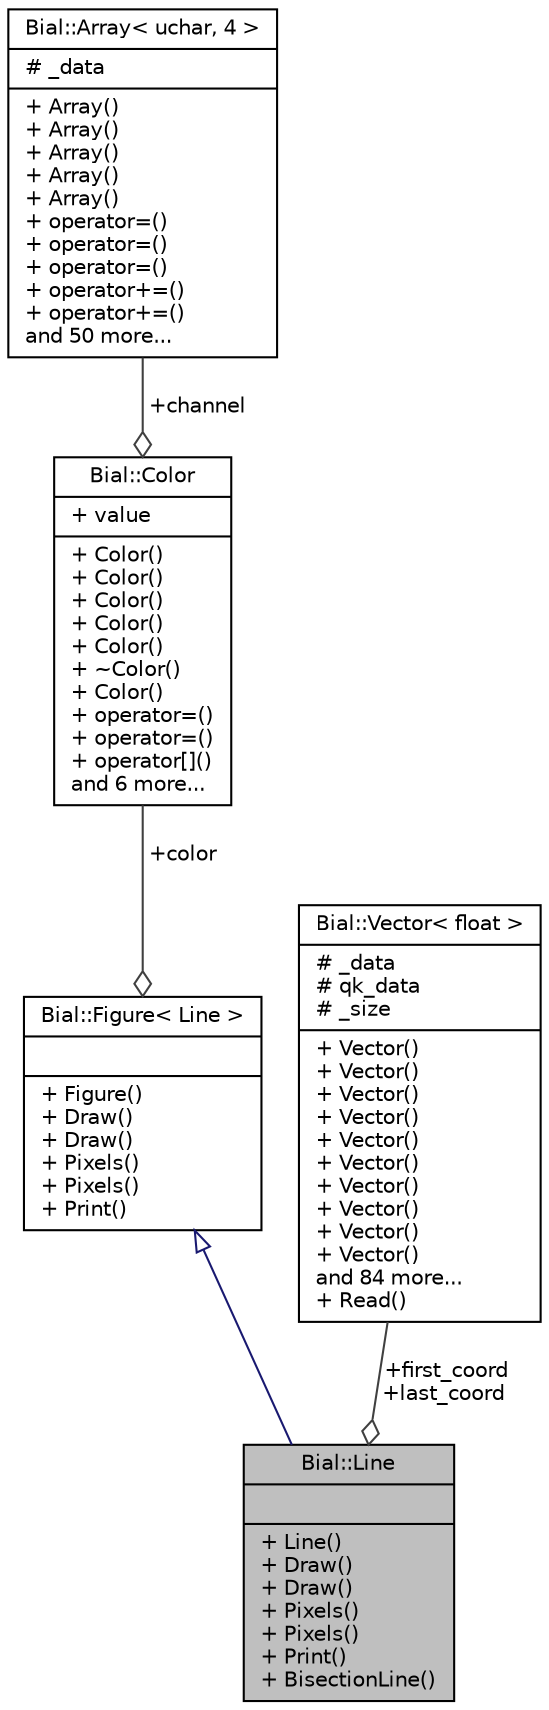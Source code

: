 digraph "Bial::Line"
{
  edge [fontname="Helvetica",fontsize="10",labelfontname="Helvetica",labelfontsize="10"];
  node [fontname="Helvetica",fontsize="10",shape=record];
  Node1 [label="{Bial::Line\n||+ Line()\l+ Draw()\l+ Draw()\l+ Pixels()\l+ Pixels()\l+ Print()\l+ BisectionLine()\l}",height=0.2,width=0.4,color="black", fillcolor="grey75", style="filled", fontcolor="black"];
  Node2 -> Node1 [dir="back",color="midnightblue",fontsize="10",style="solid",arrowtail="onormal",fontname="Helvetica"];
  Node2 [label="{Bial::Figure\< Line \>\n||+ Figure()\l+ Draw()\l+ Draw()\l+ Pixels()\l+ Pixels()\l+ Print()\l}",height=0.2,width=0.4,color="black", fillcolor="white", style="filled",URL="$class_bial_1_1_figure.html"];
  Node3 -> Node2 [color="grey25",fontsize="10",style="solid",label=" +color" ,arrowhead="odiamond",fontname="Helvetica"];
  Node3 [label="{Bial::Color\n|+ value\l|+ Color()\l+ Color()\l+ Color()\l+ Color()\l+ Color()\l+ ~Color()\l+ Color()\l+ operator=()\l+ operator=()\l+ operator[]()\land 6 more...\l}",height=0.2,width=0.4,color="black", fillcolor="white", style="filled",URL="$union_bial_1_1_color.html"];
  Node4 -> Node3 [color="grey25",fontsize="10",style="solid",label=" +channel" ,arrowhead="odiamond",fontname="Helvetica"];
  Node4 [label="{Bial::Array\< uchar, 4 \>\n|# _data\l|+ Array()\l+ Array()\l+ Array()\l+ Array()\l+ Array()\l+ operator=()\l+ operator=()\l+ operator=()\l+ operator+=()\l+ operator+=()\land 50 more...\l}",height=0.2,width=0.4,color="black", fillcolor="white", style="filled",URL="$class_bial_1_1_array.html"];
  Node5 -> Node1 [color="grey25",fontsize="10",style="solid",label=" +first_coord\n+last_coord" ,arrowhead="odiamond",fontname="Helvetica"];
  Node5 [label="{Bial::Vector\< float \>\n|# _data\l# qk_data\l# _size\l|+ Vector()\l+ Vector()\l+ Vector()\l+ Vector()\l+ Vector()\l+ Vector()\l+ Vector()\l+ Vector()\l+ Vector()\l+ Vector()\land 84 more...\l+ Read()\l}",height=0.2,width=0.4,color="black", fillcolor="white", style="filled",URL="$class_bial_1_1_vector.html"];
}
